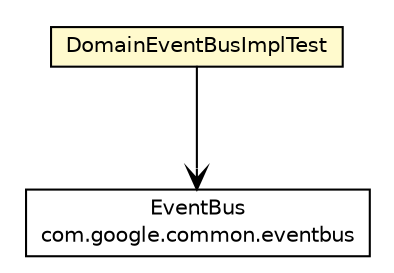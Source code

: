 #!/usr/local/bin/dot
#
# Class diagram 
# Generated by UMLGraph version R5_6_6-8-g8d7759 (http://www.umlgraph.org/)
#

digraph G {
	edge [fontname="Helvetica",fontsize=10,labelfontname="Helvetica",labelfontsize=10];
	node [fontname="Helvetica",fontsize=10,shape=plaintext];
	nodesep=0.25;
	ranksep=0.5;
	// org.dayatang.domain.event.DomainEventBusImplTest
	c1454 [label=<<table title="org.dayatang.domain.event.DomainEventBusImplTest" border="0" cellborder="1" cellspacing="0" cellpadding="2" port="p" bgcolor="lemonChiffon" href="./DomainEventBusImplTest.html">
		<tr><td><table border="0" cellspacing="0" cellpadding="1">
<tr><td align="center" balign="center"> DomainEventBusImplTest </td></tr>
		</table></td></tr>
		</table>>, URL="./DomainEventBusImplTest.html", fontname="Helvetica", fontcolor="black", fontsize=10.0];
	// org.dayatang.domain.event.DomainEventBusImplTest NAVASSOC com.google.common.eventbus.EventBus
	c1454:p -> c1513:p [taillabel="", label=" "headlabel="", fontname="Helvetica", fontcolor="black", fontsize=10.0, color="black", arrowhead=open];
	// com.google.common.eventbus.EventBus
	c1513 [label=<<table title="com.google.common.eventbus.EventBus" border="0" cellborder="1" cellspacing="0" cellpadding="2" port="p" href="http://java.sun.com/j2se/1.4.2/docs/api/com/google/common/eventbus/EventBus.html">
		<tr><td><table border="0" cellspacing="0" cellpadding="1">
<tr><td align="center" balign="center"> EventBus </td></tr>
<tr><td align="center" balign="center"> com.google.common.eventbus </td></tr>
		</table></td></tr>
		</table>>, URL="http://java.sun.com/j2se/1.4.2/docs/api/com/google/common/eventbus/EventBus.html", fontname="Helvetica", fontcolor="black", fontsize=10.0];
}

